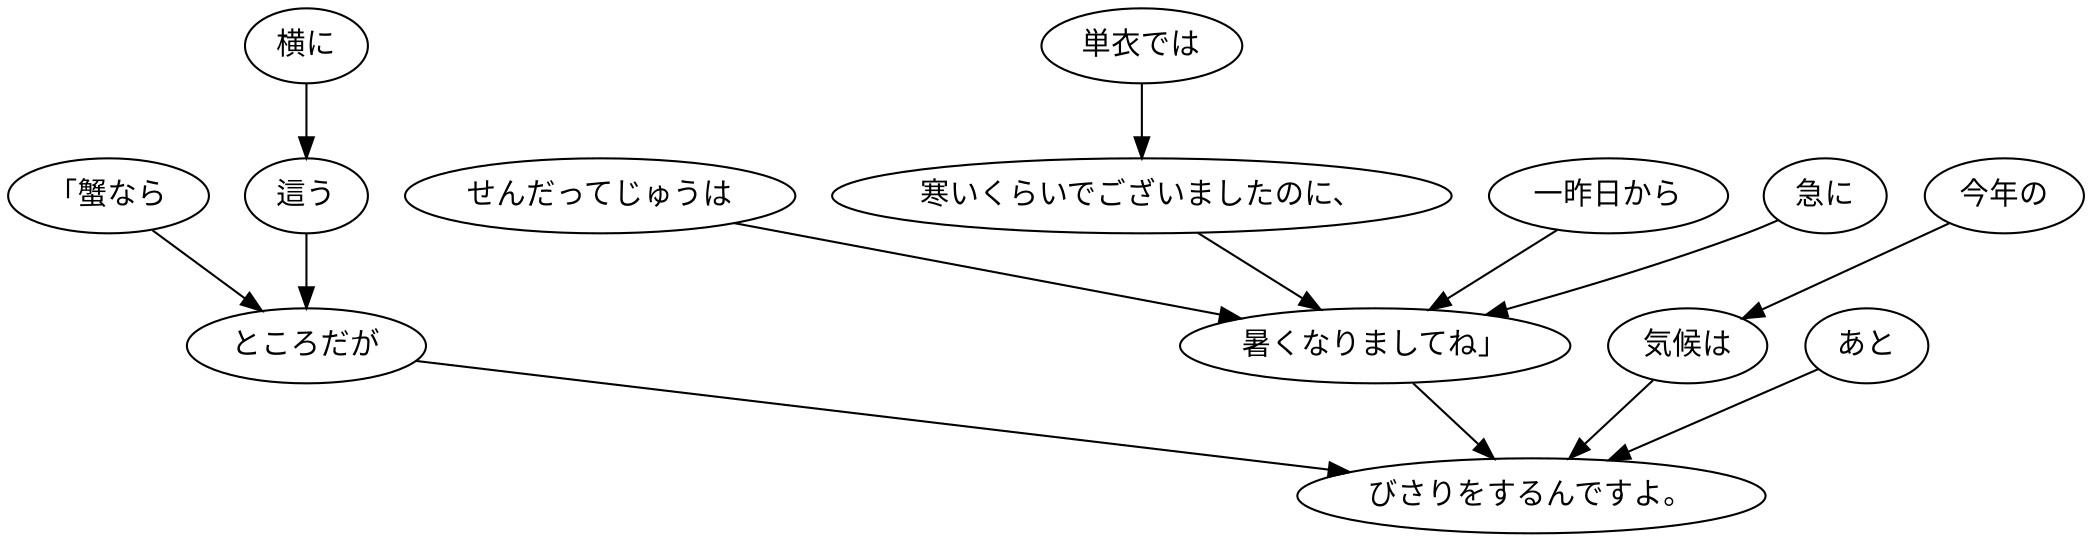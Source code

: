 digraph graph3426 {
	node0 [label="せんだってじゅうは"];
	node1 [label="単衣では"];
	node2 [label="寒いくらいでございましたのに、"];
	node3 [label="一昨日から"];
	node4 [label="急に"];
	node5 [label="暑くなりましてね」"];
	node6 [label="「蟹なら"];
	node7 [label="横に"];
	node8 [label="這う"];
	node9 [label="ところだが"];
	node10 [label="今年の"];
	node11 [label="気候は"];
	node12 [label="あと"];
	node13 [label="びさりをするんですよ。"];
	node0 -> node5;
	node1 -> node2;
	node2 -> node5;
	node3 -> node5;
	node4 -> node5;
	node5 -> node13;
	node6 -> node9;
	node7 -> node8;
	node8 -> node9;
	node9 -> node13;
	node10 -> node11;
	node11 -> node13;
	node12 -> node13;
}
